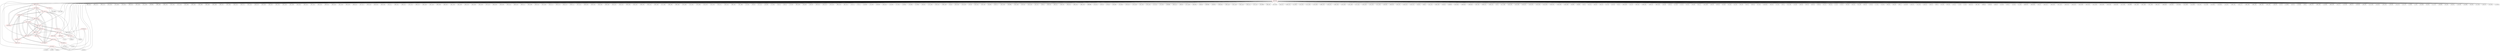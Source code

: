 graph {
	563 [label="(563) T11_T1" color=red]
	575 [label="(575) R24_T1"]
	572 [label="(572) R28_T1"]
	579 [label="(579) R32_t1"]
	564 [label="(564) T12_T1" color=red]
	580 [label="(580) R33_T1"]
	573 [label="(573) R29_T1"]
	574 [label="(574) R25_T1"]
	565 [label="(565) T13_T1" color=red]
	577 [label="(577) R30_T1"]
	581 [label="(581) R34_T1"]
	576 [label="(576) R26_T1"]
	566 [label="(566) T14_T1" color=red]
	578 [label="(578) R31_T1"]
	585 [label="(585) R1_P1"]
	569 [label="(569) T17_T1"]
	582 [label="(582) R35_T1"]
	568 [label="(568) T16_T1"]
	567 [label="(567) T15_T1"]
	567 [label="(567) T15_T1" color=red]
	579 [label="(579) R32_t1"]
	585 [label="(585) R1_P1"]
	569 [label="(569) T17_T1"]
	582 [label="(582) R35_T1"]
	568 [label="(568) T16_T1"]
	566 [label="(566) T14_T1"]
	568 [label="(568) T16_T1" color=red]
	580 [label="(580) R33_T1"]
	585 [label="(585) R1_P1"]
	569 [label="(569) T17_T1"]
	582 [label="(582) R35_T1"]
	567 [label="(567) T15_T1"]
	566 [label="(566) T14_T1"]
	569 [label="(569) T17_T1" color=red]
	581 [label="(581) R34_T1"]
	585 [label="(585) R1_P1"]
	582 [label="(582) R35_T1"]
	568 [label="(568) T16_T1"]
	567 [label="(567) T15_T1"]
	566 [label="(566) T14_T1"]
	570 [label="(570) R23_T1" color=red]
	239 [label="(239) J5"]
	9 [label="(9) U1"]
	562 [label="(562) T10_T1"]
	571 [label="(571) R27_T1" color=red]
	577 [label="(577) R30_T1"]
	582 [label="(582) R35_T1"]
	573 [label="(573) R29_T1"]
	572 [label="(572) R28_T1"]
	562 [label="(562) T10_T1"]
	578 [label="(578) R31_T1"]
	572 [label="(572) R28_T1" color=red]
	577 [label="(577) R30_T1"]
	582 [label="(582) R35_T1"]
	573 [label="(573) R29_T1"]
	571 [label="(571) R27_T1"]
	563 [label="(563) T11_T1"]
	579 [label="(579) R32_t1"]
	573 [label="(573) R29_T1" color=red]
	577 [label="(577) R30_T1"]
	582 [label="(582) R35_T1"]
	572 [label="(572) R28_T1"]
	571 [label="(571) R27_T1"]
	580 [label="(580) R33_T1"]
	564 [label="(564) T12_T1"]
	574 [label="(574) R25_T1" color=red]
	105 [label="(105) U9"]
	4 [label="(4) TP3"]
	239 [label="(239) J5"]
	174 [label="(174) R57"]
	9 [label="(9) U1"]
	564 [label="(564) T12_T1"]
	575 [label="(575) R24_T1" color=red]
	511 [label="(511) R140"]
	9 [label="(9) U1"]
	477 [label="(477) U45"]
	563 [label="(563) T11_T1"]
	576 [label="(576) R26_T1" color=red]
	9 [label="(9) U1"]
	212 [label="(212) J4"]
	217 [label="(217) R71"]
	565 [label="(565) T13_T1"]
	577 [label="(577) R30_T1" color=red]
	582 [label="(582) R35_T1"]
	573 [label="(573) R29_T1"]
	572 [label="(572) R28_T1"]
	571 [label="(571) R27_T1"]
	581 [label="(581) R34_T1"]
	565 [label="(565) T13_T1"]
	578 [label="(578) R31_T1" color=red]
	562 [label="(562) T10_T1"]
	571 [label="(571) R27_T1"]
	566 [label="(566) T14_T1"]
	579 [label="(579) R32_t1" color=red]
	567 [label="(567) T15_T1"]
	563 [label="(563) T11_T1"]
	572 [label="(572) R28_T1"]
	580 [label="(580) R33_T1" color=red]
	568 [label="(568) T16_T1"]
	573 [label="(573) R29_T1"]
	564 [label="(564) T12_T1"]
	581 [label="(581) R34_T1" color=red]
	569 [label="(569) T17_T1"]
	577 [label="(577) R30_T1"]
	565 [label="(565) T13_T1"]
	582 [label="(582) R35_T1" color=red]
	577 [label="(577) R30_T1"]
	573 [label="(573) R29_T1"]
	572 [label="(572) R28_T1"]
	571 [label="(571) R27_T1"]
	585 [label="(585) R1_P1"]
	569 [label="(569) T17_T1"]
	568 [label="(568) T16_T1"]
	567 [label="(567) T15_T1"]
	566 [label="(566) T14_T1"]
	583 [label="(583) U1_P1" color=red]
	584 [label="(584) D1_P1"]
	586 [label="(586) R2_P1"]
	587 [label="(587) R3_P1"]
	585 [label="(585) R1_P1"]
	584 [label="(584) D1_P1" color=red]
	9 [label="(9) U1"]
	583 [label="(583) U1_P1"]
	585 [label="(585) R1_P1" color=red]
	569 [label="(569) T17_T1"]
	582 [label="(582) R35_T1"]
	568 [label="(568) T16_T1"]
	567 [label="(567) T15_T1"]
	566 [label="(566) T14_T1"]
	583 [label="(583) U1_P1"]
	586 [label="(586) R2_P1" color=red]
	7 [label="(7) U2"]
	583 [label="(583) U1_P1"]
	587 [label="(587) R3_P1" color=red]
	194 [label="(194) J2"]
	195 [label="(195) J3"]
	583 [label="(583) U1_P1"]
	588 [label="(588) GND" color=red]
	396 [label="(396) C223"]
	395 [label="(395) C174"]
	394 [label="(394) C170"]
	414 [label="(414) C164"]
	412 [label="(412) C200"]
	413 [label="(413) C201"]
	406 [label="(406) C181"]
	407 [label="(407) C185"]
	411 [label="(411) C196"]
	209 [label="(209) R65"]
	408 [label="(408) C189"]
	409 [label="(409) C193"]
	410 [label="(410) C192"]
	417 [label="(417) C176"]
	415 [label="(415) C168"]
	433 [label="(433) C182"]
	204 [label="(204) C269"]
	434 [label="(434) C186"]
	435 [label="(435) C188"]
	436 [label="(436) C197"]
	437 [label="(437) C204"]
	432 [label="(432) C125"]
	416 [label="(416) C172"]
	431 [label="(431) C123"]
	418 [label="(418) C179"]
	419 [label="(419) C183"]
	420 [label="(420) C187"]
	195 [label="(195) J3"]
	421 [label="(421) C191"]
	422 [label="(422) C195"]
	423 [label="(423) C198"]
	424 [label="(424) C202"]
	403 [label="(403) C232"]
	397 [label="(397) C225"]
	404 [label="(404) C234"]
	399 [label="(399) C224"]
	400 [label="(400) C226"]
	401 [label="(401) C228"]
	402 [label="(402) C230"]
	398 [label="(398) C222"]
	427 [label="(427) C217"]
	428 [label="(428) C219"]
	429 [label="(429) C235"]
	430 [label="(430) C236"]
	202 [label="(202) U11"]
	383 [label="(383) C231"]
	208 [label="(208) C275"]
	207 [label="(207) C274"]
	206 [label="(206) C273"]
	405 [label="(405) C220"]
	447 [label="(447) C124"]
	439 [label="(439) C206"]
	440 [label="(440) C207"]
	441 [label="(441) C156"]
	442 [label="(442) C169"]
	443 [label="(443) C178"]
	444 [label="(444) C184"]
	445 [label="(445) C190"]
	197 [label="(197) C110"]
	446 [label="(446) C194"]
	196 [label="(196) C109"]
	455 [label="(455) C122"]
	448 [label="(448) C126"]
	449 [label="(449) C127"]
	194 [label="(194) J2"]
	465 [label="(465) C288"]
	450 [label="(450) C155"]
	451 [label="(451) C160"]
	452 [label="(452) C171"]
	453 [label="(453) C173"]
	454 [label="(454) C175"]
	198 [label="(198) C111"]
	457 [label="(457) C227"]
	458 [label="(458) C229"]
	459 [label="(459) C233"]
	464 [label="(464) C264"]
	460 [label="(460) C246"]
	461 [label="(461) C247"]
	462 [label="(462) C252"]
	463 [label="(463) C260"]
	392 [label="(392) C162"]
	438 [label="(438) C205"]
	426 [label="(426) C215"]
	393 [label="(393) C166"]
	471 [label="(471) C282"]
	468 [label="(468) C285"]
	469 [label="(469) C284"]
	470 [label="(470) C283"]
	472 [label="(472) C281"]
	473 [label="(473) C280"]
	474 [label="(474) C279"]
	475 [label="(475) C278"]
	476 [label="(476) C277"]
	425 [label="(425) C213"]
	466 [label="(466) C287"]
	467 [label="(467) C286"]
	9 [label="(9) U1"]
	172 [label="(172) C82"]
	106 [label="(106) U8"]
	107 [label="(107) U10"]
	181 [label="(181) R50"]
	173 [label="(173) C83"]
	105 [label="(105) U9"]
	104 [label="(104) U5"]
	108 [label="(108) U4"]
	170 [label="(170) C80"]
	382 [label="(382) C208"]
	166 [label="(166) C98"]
	168 [label="(168) C99"]
	169 [label="(169) C102"]
	203 [label="(203) C270"]
	379 [label="(379) C216"]
	380 [label="(380) C218"]
	381 [label="(381) C221"]
	178 [label="(178) C71"]
	179 [label="(179) U7"]
	162 [label="(162) R58"]
	176 [label="(176) C69"]
	148 [label="(148) C88"]
	149 [label="(149) C101"]
	151 [label="(151) R52"]
	171 [label="(171) C81"]
	153 [label="(153) R61"]
	155 [label="(155) R54"]
	157 [label="(157) R63"]
	146 [label="(146) C87"]
	147 [label="(147) C100"]
	325 [label="(325) C147"]
	306 [label="(306) C138"]
	241 [label="(241) J6"]
	324 [label="(324) C146"]
	314 [label="(314) C139"]
	237 [label="(237) J8"]
	310 [label="(310) C141"]
	301 [label="(301) U28"]
	242 [label="(242) JP3"]
	234 [label="(234) U17"]
	322 [label="(322) C148"]
	238 [label="(238) FB4"]
	323 [label="(323) C149"]
	319 [label="(319) U26"]
	318 [label="(318) C140"]
	321 [label="(321) U27"]
	239 [label="(239) J5"]
	240 [label="(240) X1"]
	299 [label="(299) U30"]
	300 [label="(300) U31"]
	295 [label="(295) U29"]
	296 [label="(296) U23"]
	284 [label="(284) C132"]
	285 [label="(285) C133"]
	288 [label="(288) R98"]
	274 [label="(274) U21"]
	287 [label="(287) Q2"]
	279 [label="(279) J10"]
	252 [label="(252) DS6"]
	251 [label="(251) DS5"]
	278 [label="(278) C137"]
	275 [label="(275) C134"]
	257 [label="(257) U18"]
	276 [label="(276) C135"]
	272 [label="(272) U22"]
	273 [label="(273) U20"]
	249 [label="(249) R88"]
	248 [label="(248) C131"]
	283 [label="(283) D5"]
	277 [label="(277) C136"]
	256 [label="(256) SW1"]
	282 [label="(282) D4"]
	359 [label="(359) FB5"]
	228 [label="(228) R75"]
	353 [label="(353) R125"]
	230 [label="(230) C116"]
	231 [label="(231) C118"]
	232 [label="(232) C114"]
	233 [label="(233) C117"]
	227 [label="(227) U13"]
	212 [label="(212) J4"]
	355 [label="(355) FB6"]
	356 [label="(356) U35"]
	357 [label="(357) U36"]
	210 [label="(210) U12"]
	229 [label="(229) C115"]
	211 [label="(211) BT1"]
	372 [label="(372) U32"]
	271 [label="(271) C130"]
	270 [label="(270) C128"]
	269 [label="(269) C119"]
	376 [label="(376) C157"]
	263 [label="(263) C129"]
	374 [label="(374) C150"]
	375 [label="(375) C158"]
	377 [label="(377) C121"]
	378 [label="(378) C120"]
	370 [label="(370) C153"]
	371 [label="(371) C154"]
	262 [label="(262) DS3"]
	366 [label="(366) U34"]
	337 [label="(337) U37"]
	226 [label="(226) C113"]
	225 [label="(225) C112"]
	223 [label="(223) D1"]
	350 [label="(350) J7"]
	221 [label="(221) U14"]
	340 [label="(340) C159"]
	342 [label="(342) J13"]
	346 [label="(346) JP4"]
	347 [label="(347) R122"]
	348 [label="(348) R123"]
	349 [label="(349) R124"]
	367 [label="(367) U33"]
	368 [label="(368) C151"]
	369 [label="(369) C152"]
	8 [label="(8) U3"]
	7 [label="(7) U2"]
	527 [label="(527) C248"]
	536 [label="(536) C265"]
	535 [label="(535) C258"]
	534 [label="(534) C257"]
	533 [label="(533) C255"]
	532 [label="(532) C254"]
	531 [label="(531) C253"]
	530 [label="(530) C251"]
	529 [label="(529) C250"]
	528 [label="(528) C249"]
	39 [label="(39) R30"]
	38 [label="(38) R29"]
	54 [label="(54) C2"]
	50 [label="(50) C13"]
	46 [label="(46) C32"]
	49 [label="(49) C10"]
	51 [label="(51) C16"]
	45 [label="(45) C29"]
	55 [label="(55) C5"]
	509 [label="(509) C256"]
	52 [label="(52) C19"]
	503 [label="(503) U42"]
	508 [label="(508) C261"]
	496 [label="(496) U43"]
	494 [label="(494) C244"]
	44 [label="(44) C49"]
	48 [label="(48) C52"]
	47 [label="(47) C28"]
	75 [label="(75) C15"]
	53 [label="(53) C22"]
	59 [label="(59) C60"]
	65 [label="(65) C11"]
	553 [label="(553) C266"]
	58 [label="(58) C59"]
	89 [label="(89) C36"]
	93 [label="(93) C48"]
	92 [label="(92) C45"]
	91 [label="(91) C42"]
	90 [label="(90) C39"]
	94 [label="(94) C51"]
	88 [label="(88) C33"]
	87 [label="(87) C30"]
	550 [label="(550) R152"]
	86 [label="(86) C53"]
	57 [label="(57) C25"]
	56 [label="(56) C1"]
	551 [label="(551) U49"]
	70 [label="(70) C26"]
	559 [label="(559) Q4"]
	69 [label="(69) C23"]
	68 [label="(68) C20"]
	558 [label="(558) Q3"]
	67 [label="(67) C17"]
	66 [label="(66) C14"]
	71 [label="(71) C3"]
	79 [label="(79) C27"]
	83 [label="(83) C44"]
	82 [label="(82) C41"]
	81 [label="(81) C38"]
	80 [label="(80) C35"]
	78 [label="(78) C24"]
	77 [label="(77) C21"]
	76 [label="(76) C18"]
	96 [label="(96) C61"]
	85 [label="(85) C50"]
	99 [label="(99) C7"]
	103 [label="(103) C58"]
	102 [label="(102) C57"]
	101 [label="(101) C34"]
	100 [label="(100) C31"]
	84 [label="(84) C47"]
	98 [label="(98) C4"]
	97 [label="(97) C62"]
	95 [label="(95) C54"]
	74 [label="(74) C12"]
	73 [label="(73) C9"]
	72 [label="(72) C6"]
	481 [label="(481) U41"]
	487 [label="(487) U46"]
	486 [label="(486) J18"]
	485 [label="(485) D8"]
	484 [label="(484) J16"]
	43 [label="(43) C46"]
	478 [label="(478) J17"]
	42 [label="(42) C43"]
	41 [label="(41) C40"]
	477 [label="(477) U45"]
	488 [label="(488) SW3"]
	490 [label="(490) R138"]
	40 [label="(40) C37"]
	545 [label="(545) C211"]
	549 [label="(549) C245"]
	547 [label="(547) C212"]
	546 [label="(546) C214"]
	544 [label="(544) C210"]
	543 [label="(543) C209"]
	542 [label="(542) C241"]
	541 [label="(541) C242"]
	540 [label="(540) C259"]
	539 [label="(539) C243"]
	538 [label="(538) C263"]
	537 [label="(537) C262"]
	493 [label="(493) FB9"]
	491 [label="(491) C238"]
	502 [label="(502) C240"]
	501 [label="(501) C239"]
	500 [label="(500) C237"]
	499 [label="(499) R136"]
	520 [label="(520) R147"]
	519 [label="(519) R146"]
	521 [label="(521) R148"]
	513 [label="(513) R144"]
	512 [label="(512) U47"]
	517 [label="(517) U48"]
	515 [label="(515) R141"]
	516 [label="(516) R142"]
	125 [label="(125) C67"]
	390 [label="(390) C161"]
	391 [label="(391) C177"]
	384 [label="(384) C199"]
	389 [label="(389) C165"]
	386 [label="(386) C163"]
	387 [label="(387) C167"]
	184 [label="(184) C93"]
	61 [label="(61) C8"]
	118 [label="(118) R42"]
	60 [label="(60) C55"]
	120 [label="(120) R45"]
	193 [label="(193) J1"]
	186 [label="(186) C276"]
	385 [label="(385) C203"]
	122 [label="(122) R40"]
	388 [label="(388) C180"]
	191 [label="(191) C77"]
	187 [label="(187) C96"]
	188 [label="(188) C70"]
	189 [label="(189) C68"]
	190 [label="(190) C90"]
	141 [label="(141) C104"]
	140 [label="(140) C92"]
	139 [label="(139) C103"]
	129 [label="(129) C65"]
	132 [label="(132) C79"]
	131 [label="(131) C78"]
	12 [label="(12) R28"]
	11 [label="(11) R2"]
	130 [label="(130) C66"]
	63 [label="(63) C63"]
	111 [label="(111) C76"]
	109 [label="(109) R59"]
	62 [label="(62) C56"]
	138 [label="(138) C91"]
	134 [label="(134) C86"]
	133 [label="(133) R46"]
	64 [label="(64) C64"]
	137 [label="(137) C85"]
	136 [label="(136) C97"]
	135 [label="(135) C84"]
	113 [label="(113) R34"]
	562 [label="(562) T10_T1"]
	568 [label="(568) T16_T1"]
	569 [label="(569) T17_T1"]
	567 [label="(567) T15_T1"]
	564 [label="(564) T12_T1"]
	566 [label="(566) T14_T1"]
	565 [label="(565) T13_T1"]
	563 [label="(563) T11_T1"]
	583 [label="(583) U1_P1"]
	563 -- 575
	563 -- 572
	563 -- 579
	564 -- 580
	564 -- 573
	564 -- 574
	565 -- 577
	565 -- 581
	565 -- 576
	566 -- 578
	566 -- 585
	566 -- 569
	566 -- 582
	566 -- 568
	566 -- 567
	567 -- 579
	567 -- 585
	567 -- 569
	567 -- 582
	567 -- 568
	567 -- 566
	568 -- 580
	568 -- 585
	568 -- 569
	568 -- 582
	568 -- 567
	568 -- 566
	569 -- 581
	569 -- 585
	569 -- 582
	569 -- 568
	569 -- 567
	569 -- 566
	570 -- 239
	570 -- 9
	570 -- 562
	571 -- 577
	571 -- 582
	571 -- 573
	571 -- 572
	571 -- 562
	571 -- 578
	572 -- 577
	572 -- 582
	572 -- 573
	572 -- 571
	572 -- 563
	572 -- 579
	573 -- 577
	573 -- 582
	573 -- 572
	573 -- 571
	573 -- 580
	573 -- 564
	574 -- 105
	574 -- 4
	574 -- 239
	574 -- 174
	574 -- 9
	574 -- 564
	575 -- 511
	575 -- 9
	575 -- 477
	575 -- 563
	576 -- 9
	576 -- 212
	576 -- 217
	576 -- 565
	577 -- 582
	577 -- 573
	577 -- 572
	577 -- 571
	577 -- 581
	577 -- 565
	578 -- 562
	578 -- 571
	578 -- 566
	579 -- 567
	579 -- 563
	579 -- 572
	580 -- 568
	580 -- 573
	580 -- 564
	581 -- 569
	581 -- 577
	581 -- 565
	582 -- 577
	582 -- 573
	582 -- 572
	582 -- 571
	582 -- 585
	582 -- 569
	582 -- 568
	582 -- 567
	582 -- 566
	583 -- 584
	583 -- 586
	583 -- 587
	583 -- 585
	584 -- 9
	584 -- 583
	585 -- 569
	585 -- 582
	585 -- 568
	585 -- 567
	585 -- 566
	585 -- 583
	586 -- 7
	586 -- 583
	587 -- 194
	587 -- 195
	587 -- 583
	588 -- 396
	588 -- 395
	588 -- 394
	588 -- 414
	588 -- 412
	588 -- 413
	588 -- 406
	588 -- 407
	588 -- 411
	588 -- 209
	588 -- 408
	588 -- 409
	588 -- 410
	588 -- 417
	588 -- 415
	588 -- 433
	588 -- 204
	588 -- 434
	588 -- 435
	588 -- 436
	588 -- 437
	588 -- 432
	588 -- 416
	588 -- 431
	588 -- 418
	588 -- 419
	588 -- 420
	588 -- 195
	588 -- 421
	588 -- 422
	588 -- 423
	588 -- 424
	588 -- 403
	588 -- 397
	588 -- 404
	588 -- 399
	588 -- 400
	588 -- 401
	588 -- 402
	588 -- 398
	588 -- 427
	588 -- 428
	588 -- 429
	588 -- 430
	588 -- 202
	588 -- 383
	588 -- 208
	588 -- 207
	588 -- 206
	588 -- 405
	588 -- 447
	588 -- 439
	588 -- 440
	588 -- 441
	588 -- 442
	588 -- 443
	588 -- 444
	588 -- 445
	588 -- 197
	588 -- 446
	588 -- 196
	588 -- 455
	588 -- 448
	588 -- 449
	588 -- 194
	588 -- 465
	588 -- 450
	588 -- 451
	588 -- 452
	588 -- 453
	588 -- 454
	588 -- 198
	588 -- 457
	588 -- 458
	588 -- 459
	588 -- 464
	588 -- 460
	588 -- 461
	588 -- 462
	588 -- 463
	588 -- 392
	588 -- 438
	588 -- 426
	588 -- 393
	588 -- 471
	588 -- 468
	588 -- 469
	588 -- 470
	588 -- 472
	588 -- 473
	588 -- 474
	588 -- 475
	588 -- 476
	588 -- 425
	588 -- 466
	588 -- 467
	588 -- 9
	588 -- 172
	588 -- 106
	588 -- 107
	588 -- 181
	588 -- 173
	588 -- 105
	588 -- 104
	588 -- 108
	588 -- 170
	588 -- 382
	588 -- 166
	588 -- 168
	588 -- 169
	588 -- 203
	588 -- 379
	588 -- 380
	588 -- 381
	588 -- 178
	588 -- 179
	588 -- 162
	588 -- 176
	588 -- 148
	588 -- 149
	588 -- 151
	588 -- 171
	588 -- 153
	588 -- 155
	588 -- 157
	588 -- 146
	588 -- 147
	588 -- 325
	588 -- 306
	588 -- 241
	588 -- 324
	588 -- 314
	588 -- 237
	588 -- 310
	588 -- 301
	588 -- 242
	588 -- 234
	588 -- 322
	588 -- 238
	588 -- 323
	588 -- 319
	588 -- 318
	588 -- 321
	588 -- 239
	588 -- 240
	588 -- 299
	588 -- 300
	588 -- 295
	588 -- 296
	588 -- 284
	588 -- 285
	588 -- 288
	588 -- 274
	588 -- 287
	588 -- 279
	588 -- 252
	588 -- 251
	588 -- 278
	588 -- 275
	588 -- 257
	588 -- 276
	588 -- 272
	588 -- 273
	588 -- 249
	588 -- 248
	588 -- 283
	588 -- 277
	588 -- 256
	588 -- 282
	588 -- 359
	588 -- 228
	588 -- 353
	588 -- 230
	588 -- 231
	588 -- 232
	588 -- 233
	588 -- 227
	588 -- 212
	588 -- 355
	588 -- 356
	588 -- 357
	588 -- 210
	588 -- 229
	588 -- 211
	588 -- 372
	588 -- 271
	588 -- 270
	588 -- 269
	588 -- 376
	588 -- 263
	588 -- 374
	588 -- 375
	588 -- 377
	588 -- 378
	588 -- 370
	588 -- 371
	588 -- 262
	588 -- 366
	588 -- 337
	588 -- 226
	588 -- 225
	588 -- 223
	588 -- 350
	588 -- 221
	588 -- 340
	588 -- 342
	588 -- 346
	588 -- 347
	588 -- 348
	588 -- 349
	588 -- 367
	588 -- 368
	588 -- 369
	588 -- 8
	588 -- 7
	588 -- 527
	588 -- 536
	588 -- 535
	588 -- 534
	588 -- 533
	588 -- 532
	588 -- 531
	588 -- 530
	588 -- 529
	588 -- 528
	588 -- 39
	588 -- 38
	588 -- 54
	588 -- 50
	588 -- 46
	588 -- 49
	588 -- 51
	588 -- 45
	588 -- 55
	588 -- 509
	588 -- 52
	588 -- 503
	588 -- 508
	588 -- 496
	588 -- 494
	588 -- 44
	588 -- 48
	588 -- 47
	588 -- 75
	588 -- 53
	588 -- 59
	588 -- 65
	588 -- 553
	588 -- 58
	588 -- 89
	588 -- 93
	588 -- 92
	588 -- 91
	588 -- 90
	588 -- 94
	588 -- 88
	588 -- 87
	588 -- 550
	588 -- 86
	588 -- 57
	588 -- 56
	588 -- 551
	588 -- 70
	588 -- 559
	588 -- 69
	588 -- 68
	588 -- 558
	588 -- 67
	588 -- 66
	588 -- 71
	588 -- 79
	588 -- 83
	588 -- 82
	588 -- 81
	588 -- 80
	588 -- 78
	588 -- 77
	588 -- 76
	588 -- 96
	588 -- 85
	588 -- 99
	588 -- 103
	588 -- 102
	588 -- 101
	588 -- 100
	588 -- 84
	588 -- 98
	588 -- 97
	588 -- 95
	588 -- 74
	588 -- 73
	588 -- 72
	588 -- 481
	588 -- 487
	588 -- 486
	588 -- 485
	588 -- 484
	588 -- 43
	588 -- 478
	588 -- 42
	588 -- 41
	588 -- 477
	588 -- 488
	588 -- 490
	588 -- 40
	588 -- 545
	588 -- 549
	588 -- 547
	588 -- 546
	588 -- 544
	588 -- 543
	588 -- 542
	588 -- 541
	588 -- 540
	588 -- 539
	588 -- 538
	588 -- 537
	588 -- 493
	588 -- 491
	588 -- 502
	588 -- 501
	588 -- 500
	588 -- 499
	588 -- 520
	588 -- 519
	588 -- 521
	588 -- 513
	588 -- 512
	588 -- 517
	588 -- 515
	588 -- 516
	588 -- 125
	588 -- 390
	588 -- 391
	588 -- 384
	588 -- 389
	588 -- 386
	588 -- 387
	588 -- 184
	588 -- 61
	588 -- 118
	588 -- 60
	588 -- 120
	588 -- 193
	588 -- 186
	588 -- 385
	588 -- 122
	588 -- 388
	588 -- 191
	588 -- 187
	588 -- 188
	588 -- 189
	588 -- 190
	588 -- 141
	588 -- 140
	588 -- 139
	588 -- 129
	588 -- 132
	588 -- 131
	588 -- 12
	588 -- 11
	588 -- 130
	588 -- 63
	588 -- 111
	588 -- 109
	588 -- 62
	588 -- 138
	588 -- 134
	588 -- 133
	588 -- 64
	588 -- 137
	588 -- 136
	588 -- 135
	588 -- 113
	588 -- 562
	588 -- 568
	588 -- 569
	588 -- 567
	588 -- 564
	588 -- 566
	588 -- 565
	588 -- 563
	588 -- 583
}